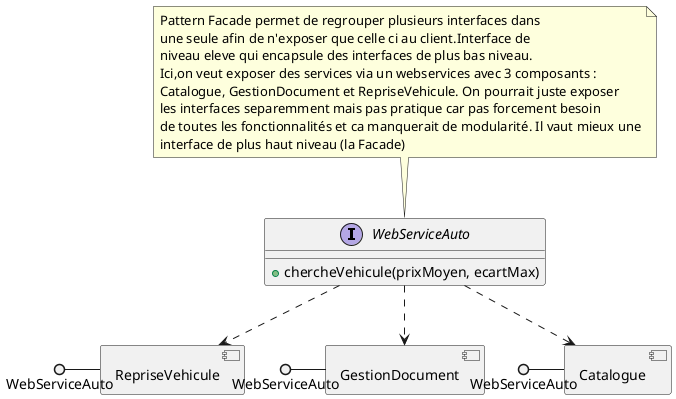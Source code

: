 @startuml
allow_mixing
interface WebServiceAuto{
+chercheVehicule(prixMoyen, ecartMax)
}
component RepriseVehicule
component GestionDocument
component Catalogue
WebServiceAuto ..> RepriseVehicule
WebServiceAuto ..> GestionDocument
WebServiceAuto ..> Catalogue
WebServiceAuto ()- RepriseVehicule
WebServiceAuto ()- GestionDocument
WebServiceAuto ()- Catalogue

note top of WebServiceAuto : Pattern Facade permet de regrouper plusieurs interfaces dans\nune seule afin de n'exposer que celle ci au client.Interface de\nniveau eleve qui encapsule des interfaces de plus bas niveau.\nIci,on veut exposer des services via un webservices avec 3 composants :\nCatalogue, GestionDocument et RepriseVehicule. On pourrait juste exposer\nles interfaces separemment mais pas pratique car pas forcement besoin\nde toutes les fonctionnalités et ca manquerait de modularité. Il vaut mieux une\ninterface de plus haut niveau (la Facade)
@enduml